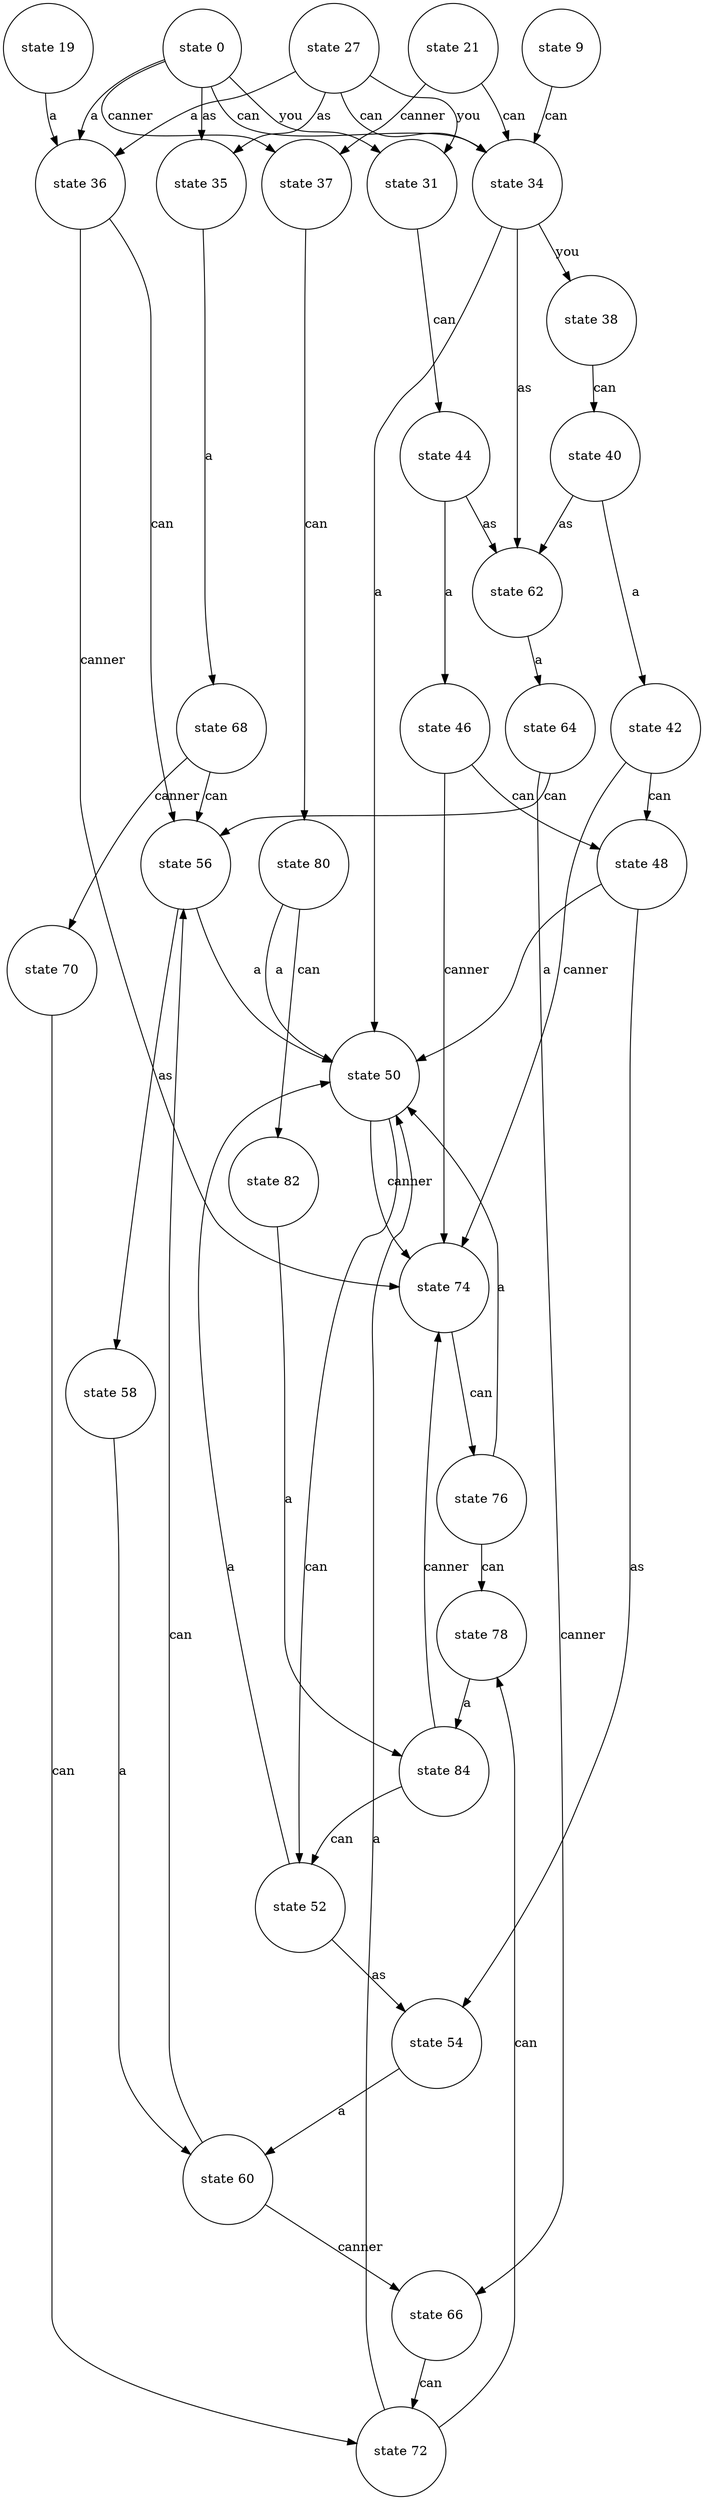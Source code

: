 digraph abc{ 
node [shape = circle, ordering=out];"state 56" -> "state 50" [ label="a" ]; 
"state 56" -> "state 58" [ label="as" ]; 
"state 78" -> "state 84" [ label="a" ]; 
"state 84" -> "state 74" [ label="canner" ]; 
"state 84" -> "state 52" [ label="can" ]; 
"state 66" -> "state 72" [ label="can" ]; 
"state 42" -> "state 74" [ label="canner" ]; 
"state 42" -> "state 48" [ label="can" ]; 
"state 21" -> "state 37" [ label="canner" ]; 
"state 21" -> "state 34" [ label="can" ]; 
"state 70" -> "state 72" [ label="can" ]; 
"state 9" -> "state 34" [ label="can" ]; 
"state 35" -> "state 68" [ label="a" ]; 
"state 38" -> "state 40" [ label="can" ]; 
"state 0" -> "state 36" [ label="a" ]; 
"state 0" -> "state 37" [ label="canner" ]; 
"state 0" -> "state 35" [ label="as" ]; 
"state 0" -> "state 34" [ label="can" ]; 
"state 0" -> "state 31" [ label="you" ]; 
"state 46" -> "state 74" [ label="canner" ]; 
"state 46" -> "state 48" [ label="can" ]; 
"state 52" -> "state 50" [ label="a" ]; 
"state 52" -> "state 54" [ label="as" ]; 
"state 58" -> "state 60" [ label="a" ]; 
"state 50" -> "state 74" [ label="canner" ]; 
"state 50" -> "state 52" [ label="can" ]; 
"state 72" -> "state 50" [ label="a" ]; 
"state 72" -> "state 78" [ label="can" ]; 
"state 19" -> "state 36" [ label="a" ]; 
"state 36" -> "state 74" [ label="canner" ]; 
"state 36" -> "state 56" [ label="can" ]; 
"state 44" -> "state 46" [ label="a" ]; 
"state 44" -> "state 62" [ label="as" ]; 
"state 74" -> "state 76" [ label="can" ]; 
"state 31" -> "state 44" [ label="can" ]; 
"state 80" -> "state 50" [ label="a" ]; 
"state 80" -> "state 82" [ label="can" ]; 
"state 40" -> "state 42" [ label="a" ]; 
"state 40" -> "state 62" [ label="as" ]; 
"state 82" -> "state 84" [ label="a" ]; 
"state 54" -> "state 60" [ label="a" ]; 
"state 27" -> "state 36" [ label="a" ]; 
"state 27" -> "state 35" [ label="as" ]; 
"state 27" -> "state 34" [ label="can" ]; 
"state 27" -> "state 31" [ label="you" ]; 
"state 48" -> "state 50" [ label="a" ]; 
"state 48" -> "state 54" [ label="as" ]; 
"state 34" -> "state 50" [ label="a" ]; 
"state 34" -> "state 62" [ label="as" ]; 
"state 34" -> "state 38" [ label="you" ]; 
"state 60" -> "state 66" [ label="canner" ]; 
"state 60" -> "state 56" [ label="can" ]; 
"state 62" -> "state 64" [ label="a" ]; 
"state 68" -> "state 70" [ label="canner" ]; 
"state 68" -> "state 56" [ label="can" ]; 
"state 64" -> "state 66" [ label="canner" ]; 
"state 64" -> "state 56" [ label="can" ]; 
"state 76" -> "state 50" [ label="a" ]; 
"state 76" -> "state 78" [ label="can" ]; 
"state 37" -> "state 80" [ label="can" ]; 
}